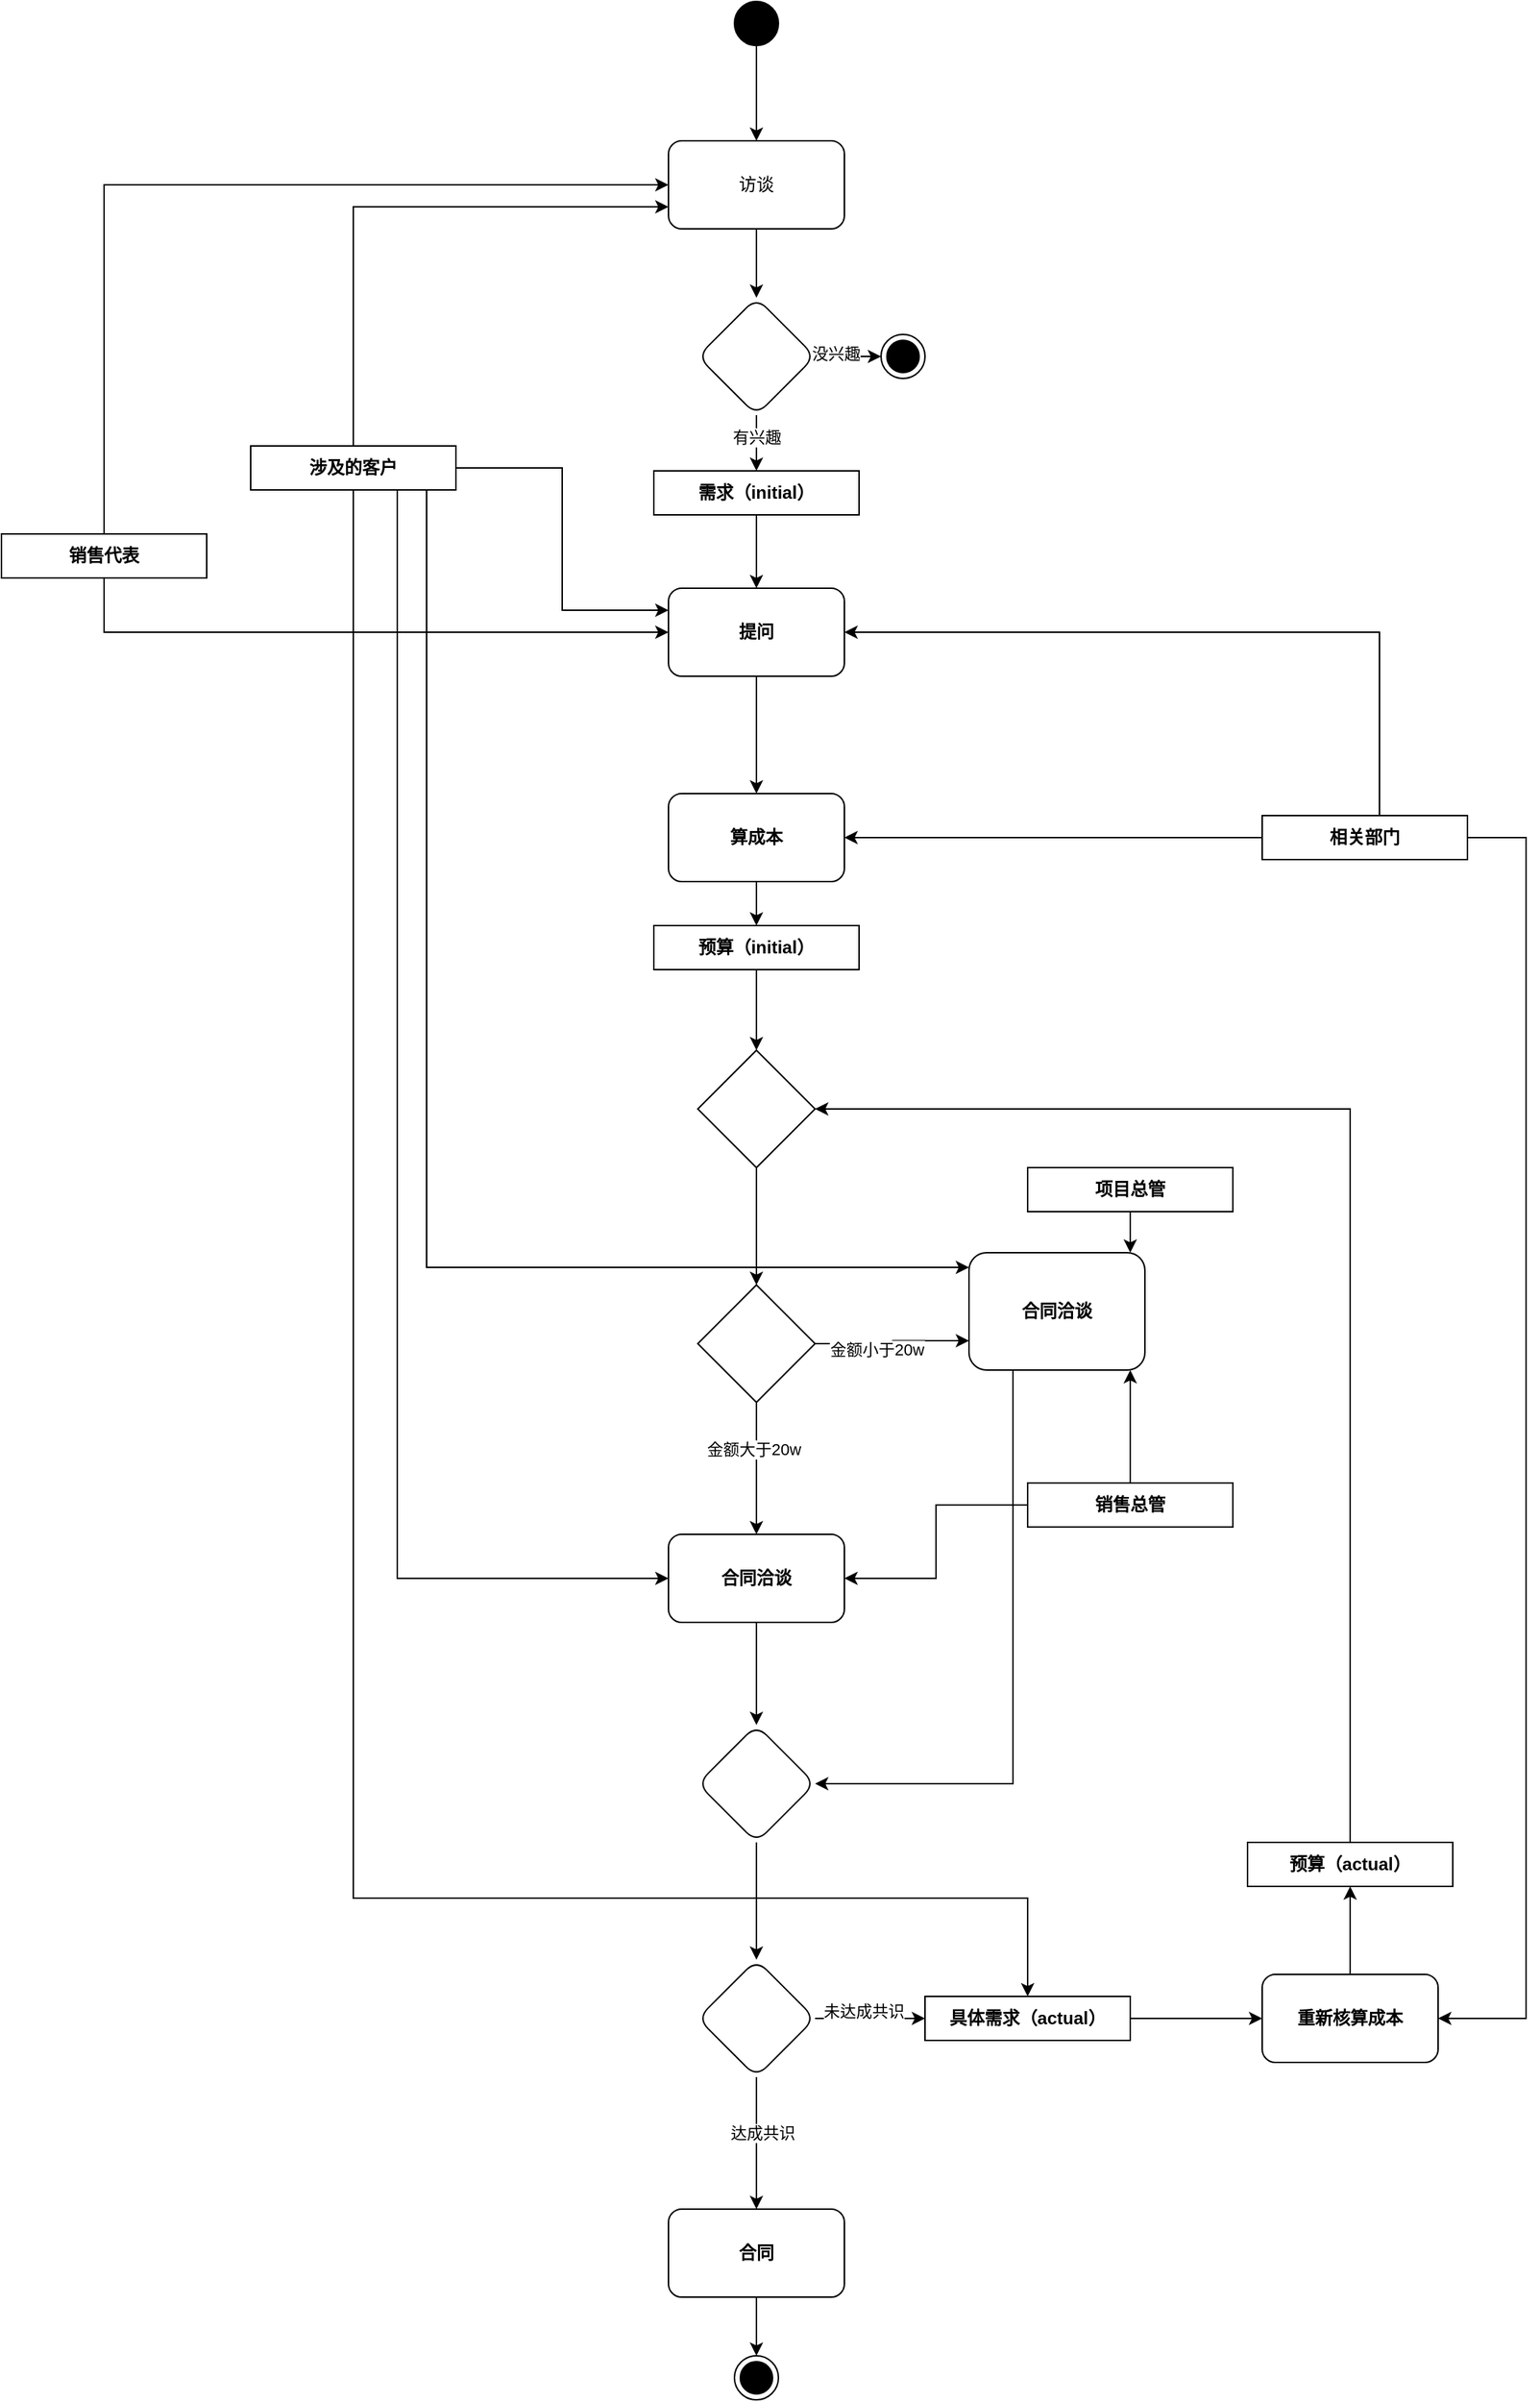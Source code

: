 <mxfile version="28.2.5">
  <diagram name="第 1 页" id="jydDzEKxTK3fhblVbgO5">
    <mxGraphModel dx="1297" dy="1869" grid="1" gridSize="10" guides="1" tooltips="1" connect="1" arrows="1" fold="1" page="1" pageScale="1" pageWidth="1200" pageHeight="1600" math="0" shadow="0">
      <root>
        <mxCell id="0" />
        <mxCell id="1" parent="0" />
        <mxCell id="uLZXbfQ6GJuZrOZhjSxK-10" value="" style="edgeStyle=orthogonalEdgeStyle;rounded=0;orthogonalLoop=1;jettySize=auto;html=1;fontSize=12;movable=1;resizable=1;rotatable=1;deletable=1;editable=1;locked=0;connectable=1;" parent="1" source="uLZXbfQ6GJuZrOZhjSxK-3" target="uLZXbfQ6GJuZrOZhjSxK-9" edge="1">
          <mxGeometry relative="1" as="geometry" />
        </mxCell>
        <mxCell id="uLZXbfQ6GJuZrOZhjSxK-3" value="" style="ellipse;fillColor=strokeColor;html=1;fontSize=12;movable=1;resizable=1;rotatable=1;deletable=1;editable=1;locked=0;connectable=1;direction=west;flipV=0;flipH=1;" parent="1" vertex="1">
          <mxGeometry x="580" y="287" width="30" height="30" as="geometry" />
        </mxCell>
        <mxCell id="uLZXbfQ6GJuZrOZhjSxK-12" value="" style="edgeStyle=orthogonalEdgeStyle;rounded=0;orthogonalLoop=1;jettySize=auto;html=1;fontSize=12;movable=1;resizable=1;rotatable=1;deletable=1;editable=1;locked=0;connectable=1;" parent="1" source="uLZXbfQ6GJuZrOZhjSxK-9" target="uLZXbfQ6GJuZrOZhjSxK-11" edge="1">
          <mxGeometry relative="1" as="geometry" />
        </mxCell>
        <mxCell id="uLZXbfQ6GJuZrOZhjSxK-9" value="访谈" style="rounded=1;whiteSpace=wrap;html=1;fillColor=default;fontSize=12;movable=1;resizable=1;rotatable=1;deletable=1;editable=1;locked=0;connectable=1;direction=west;flipV=0;flipH=1;" parent="1" vertex="1">
          <mxGeometry x="535" y="382" width="120" height="60" as="geometry" />
        </mxCell>
        <mxCell id="uLZXbfQ6GJuZrOZhjSxK-16" style="edgeStyle=orthogonalEdgeStyle;rounded=0;orthogonalLoop=1;jettySize=auto;html=1;exitX=0;exitY=0.5;exitDx=0;exitDy=0;entryX=0;entryY=0.5;entryDx=0;entryDy=0;" parent="1" source="uLZXbfQ6GJuZrOZhjSxK-11" target="uLZXbfQ6GJuZrOZhjSxK-17" edge="1">
          <mxGeometry relative="1" as="geometry">
            <mxPoint x="700" y="529" as="targetPoint" />
          </mxGeometry>
        </mxCell>
        <mxCell id="uLZXbfQ6GJuZrOZhjSxK-19" value="没兴趣" style="edgeLabel;html=1;align=center;verticalAlign=middle;resizable=0;points=[];" parent="uLZXbfQ6GJuZrOZhjSxK-16" vertex="1" connectable="0">
          <mxGeometry x="-0.371" y="2" relative="1" as="geometry">
            <mxPoint as="offset" />
          </mxGeometry>
        </mxCell>
        <mxCell id="uLZXbfQ6GJuZrOZhjSxK-30" value="" style="edgeStyle=orthogonalEdgeStyle;rounded=0;orthogonalLoop=1;jettySize=auto;html=1;" parent="1" source="uLZXbfQ6GJuZrOZhjSxK-11" target="uLZXbfQ6GJuZrOZhjSxK-29" edge="1">
          <mxGeometry relative="1" as="geometry" />
        </mxCell>
        <mxCell id="uLZXbfQ6GJuZrOZhjSxK-33" value="有兴趣" style="edgeLabel;html=1;align=center;verticalAlign=middle;resizable=0;points=[];" parent="uLZXbfQ6GJuZrOZhjSxK-30" vertex="1" connectable="0">
          <mxGeometry x="-0.286" relative="1" as="geometry">
            <mxPoint as="offset" />
          </mxGeometry>
        </mxCell>
        <mxCell id="uLZXbfQ6GJuZrOZhjSxK-11" value="" style="rhombus;whiteSpace=wrap;html=1;fillColor=default;rounded=1;fontSize=12;movable=1;resizable=1;rotatable=1;deletable=1;editable=1;locked=0;connectable=1;direction=west;flipV=0;flipH=1;" parent="1" vertex="1">
          <mxGeometry x="555" y="489" width="80" height="80" as="geometry" />
        </mxCell>
        <mxCell id="uLZXbfQ6GJuZrOZhjSxK-17" value="" style="ellipse;html=1;shape=endState;fillColor=strokeColor;" parent="1" vertex="1">
          <mxGeometry x="680" y="514" width="30" height="30" as="geometry" />
        </mxCell>
        <mxCell id="uLZXbfQ6GJuZrOZhjSxK-32" value="" style="edgeStyle=orthogonalEdgeStyle;rounded=0;orthogonalLoop=1;jettySize=auto;html=1;" parent="1" source="uLZXbfQ6GJuZrOZhjSxK-29" target="uLZXbfQ6GJuZrOZhjSxK-31" edge="1">
          <mxGeometry relative="1" as="geometry" />
        </mxCell>
        <mxCell id="uLZXbfQ6GJuZrOZhjSxK-29" value="需求（initial）" style="fontStyle=1;whiteSpace=wrap;html=1;" parent="1" vertex="1">
          <mxGeometry x="525" y="607" width="140" height="30" as="geometry" />
        </mxCell>
        <mxCell id="uLZXbfQ6GJuZrOZhjSxK-35" value="" style="edgeStyle=orthogonalEdgeStyle;rounded=0;orthogonalLoop=1;jettySize=auto;html=1;" parent="1" source="uLZXbfQ6GJuZrOZhjSxK-31" target="uLZXbfQ6GJuZrOZhjSxK-34" edge="1">
          <mxGeometry relative="1" as="geometry" />
        </mxCell>
        <mxCell id="uLZXbfQ6GJuZrOZhjSxK-31" value="提问" style="rounded=1;whiteSpace=wrap;html=1;fontStyle=1;" parent="1" vertex="1">
          <mxGeometry x="535" y="687" width="120" height="60" as="geometry" />
        </mxCell>
        <mxCell id="uLZXbfQ6GJuZrOZhjSxK-37" value="" style="edgeStyle=orthogonalEdgeStyle;rounded=0;orthogonalLoop=1;jettySize=auto;html=1;" parent="1" source="uLZXbfQ6GJuZrOZhjSxK-34" target="uLZXbfQ6GJuZrOZhjSxK-36" edge="1">
          <mxGeometry relative="1" as="geometry" />
        </mxCell>
        <mxCell id="uLZXbfQ6GJuZrOZhjSxK-34" value="算成本" style="rounded=1;whiteSpace=wrap;html=1;fontStyle=1;" parent="1" vertex="1">
          <mxGeometry x="535" y="827" width="120" height="60" as="geometry" />
        </mxCell>
        <mxCell id="uLZXbfQ6GJuZrOZhjSxK-39" value="" style="edgeStyle=orthogonalEdgeStyle;rounded=0;orthogonalLoop=1;jettySize=auto;html=1;" parent="1" source="uLZXbfQ6GJuZrOZhjSxK-36" target="uLZXbfQ6GJuZrOZhjSxK-38" edge="1">
          <mxGeometry relative="1" as="geometry" />
        </mxCell>
        <mxCell id="uLZXbfQ6GJuZrOZhjSxK-36" value="预算（initial）" style="fontStyle=1;whiteSpace=wrap;html=1;" parent="1" vertex="1">
          <mxGeometry x="525" y="917" width="140" height="30" as="geometry" />
        </mxCell>
        <mxCell id="uLZXbfQ6GJuZrOZhjSxK-41" value="" style="edgeStyle=orthogonalEdgeStyle;rounded=0;orthogonalLoop=1;jettySize=auto;html=1;" parent="1" source="uLZXbfQ6GJuZrOZhjSxK-38" target="uLZXbfQ6GJuZrOZhjSxK-40" edge="1">
          <mxGeometry relative="1" as="geometry" />
        </mxCell>
        <mxCell id="uLZXbfQ6GJuZrOZhjSxK-38" value="" style="rhombus;whiteSpace=wrap;html=1;fontStyle=1;" parent="1" vertex="1">
          <mxGeometry x="555" y="1002" width="80" height="80" as="geometry" />
        </mxCell>
        <mxCell id="uLZXbfQ6GJuZrOZhjSxK-43" value="" style="edgeStyle=orthogonalEdgeStyle;rounded=0;orthogonalLoop=1;jettySize=auto;html=1;" parent="1" source="uLZXbfQ6GJuZrOZhjSxK-40" target="uLZXbfQ6GJuZrOZhjSxK-42" edge="1">
          <mxGeometry relative="1" as="geometry" />
        </mxCell>
        <mxCell id="uLZXbfQ6GJuZrOZhjSxK-44" value="金额大于20w" style="edgeLabel;html=1;align=center;verticalAlign=middle;resizable=0;points=[];" parent="uLZXbfQ6GJuZrOZhjSxK-43" vertex="1" connectable="0">
          <mxGeometry x="-0.289" y="-2" relative="1" as="geometry">
            <mxPoint as="offset" />
          </mxGeometry>
        </mxCell>
        <mxCell id="SOsJHN9KbVqRuwe2kCM1-14" value="" style="edgeStyle=orthogonalEdgeStyle;rounded=0;orthogonalLoop=1;jettySize=auto;html=1;entryX=0;entryY=0.75;entryDx=0;entryDy=0;" edge="1" parent="1" source="uLZXbfQ6GJuZrOZhjSxK-40" target="SOsJHN9KbVqRuwe2kCM1-13">
          <mxGeometry relative="1" as="geometry">
            <Array as="points">
              <mxPoint x="688" y="1202" />
              <mxPoint x="688" y="1200" />
            </Array>
          </mxGeometry>
        </mxCell>
        <mxCell id="SOsJHN9KbVqRuwe2kCM1-15" value="金额小于20w" style="edgeLabel;html=1;align=center;verticalAlign=middle;resizable=0;points=[];" vertex="1" connectable="0" parent="SOsJHN9KbVqRuwe2kCM1-14">
          <mxGeometry x="-0.22" y="-4" relative="1" as="geometry">
            <mxPoint as="offset" />
          </mxGeometry>
        </mxCell>
        <mxCell id="uLZXbfQ6GJuZrOZhjSxK-40" value="" style="rhombus;whiteSpace=wrap;html=1;fontStyle=1;" parent="1" vertex="1">
          <mxGeometry x="555" y="1162" width="80" height="80" as="geometry" />
        </mxCell>
        <mxCell id="uLZXbfQ6GJuZrOZhjSxK-46" value="" style="edgeStyle=orthogonalEdgeStyle;rounded=0;orthogonalLoop=1;jettySize=auto;html=1;" parent="1" source="uLZXbfQ6GJuZrOZhjSxK-42" target="uLZXbfQ6GJuZrOZhjSxK-45" edge="1">
          <mxGeometry relative="1" as="geometry" />
        </mxCell>
        <mxCell id="uLZXbfQ6GJuZrOZhjSxK-42" value="合同洽谈" style="rounded=1;whiteSpace=wrap;html=1;fontStyle=1;" parent="1" vertex="1">
          <mxGeometry x="535" y="1332" width="120" height="60" as="geometry" />
        </mxCell>
        <mxCell id="uLZXbfQ6GJuZrOZhjSxK-48" value="" style="edgeStyle=orthogonalEdgeStyle;rounded=0;orthogonalLoop=1;jettySize=auto;html=1;" parent="1" source="uLZXbfQ6GJuZrOZhjSxK-45" target="uLZXbfQ6GJuZrOZhjSxK-47" edge="1">
          <mxGeometry relative="1" as="geometry" />
        </mxCell>
        <mxCell id="uLZXbfQ6GJuZrOZhjSxK-45" value="" style="rhombus;whiteSpace=wrap;html=1;rounded=1;fontStyle=1;" parent="1" vertex="1">
          <mxGeometry x="555" y="1462" width="80" height="80" as="geometry" />
        </mxCell>
        <mxCell id="uLZXbfQ6GJuZrOZhjSxK-50" value="" style="edgeStyle=orthogonalEdgeStyle;rounded=0;orthogonalLoop=1;jettySize=auto;html=1;" parent="1" source="uLZXbfQ6GJuZrOZhjSxK-47" target="uLZXbfQ6GJuZrOZhjSxK-49" edge="1">
          <mxGeometry relative="1" as="geometry" />
        </mxCell>
        <mxCell id="uLZXbfQ6GJuZrOZhjSxK-55" value="达成共识" style="edgeLabel;html=1;align=center;verticalAlign=middle;resizable=0;points=[];" parent="uLZXbfQ6GJuZrOZhjSxK-50" vertex="1" connectable="0">
          <mxGeometry x="-0.152" y="4" relative="1" as="geometry">
            <mxPoint as="offset" />
          </mxGeometry>
        </mxCell>
        <mxCell id="SOsJHN9KbVqRuwe2kCM1-2" value="" style="edgeStyle=orthogonalEdgeStyle;rounded=0;orthogonalLoop=1;jettySize=auto;html=1;" edge="1" parent="1" source="uLZXbfQ6GJuZrOZhjSxK-47" target="SOsJHN9KbVqRuwe2kCM1-1">
          <mxGeometry relative="1" as="geometry" />
        </mxCell>
        <mxCell id="SOsJHN9KbVqRuwe2kCM1-3" value="未达成共识" style="edgeLabel;html=1;align=center;verticalAlign=middle;resizable=0;points=[];" vertex="1" connectable="0" parent="SOsJHN9KbVqRuwe2kCM1-2">
          <mxGeometry x="-0.116" y="5" relative="1" as="geometry">
            <mxPoint as="offset" />
          </mxGeometry>
        </mxCell>
        <mxCell id="uLZXbfQ6GJuZrOZhjSxK-47" value="" style="rhombus;whiteSpace=wrap;html=1;rounded=1;fontStyle=1;" parent="1" vertex="1">
          <mxGeometry x="555" y="1622" width="80" height="80" as="geometry" />
        </mxCell>
        <mxCell id="uLZXbfQ6GJuZrOZhjSxK-54" value="" style="edgeStyle=orthogonalEdgeStyle;rounded=0;orthogonalLoop=1;jettySize=auto;html=1;" parent="1" source="uLZXbfQ6GJuZrOZhjSxK-49" target="SOsJHN9KbVqRuwe2kCM1-32" edge="1">
          <mxGeometry relative="1" as="geometry">
            <mxPoint x="595" y="1907" as="targetPoint" />
          </mxGeometry>
        </mxCell>
        <mxCell id="uLZXbfQ6GJuZrOZhjSxK-49" value="合同" style="rounded=1;whiteSpace=wrap;html=1;fontStyle=1;" parent="1" vertex="1">
          <mxGeometry x="535" y="1792" width="120" height="60" as="geometry" />
        </mxCell>
        <mxCell id="SOsJHN9KbVqRuwe2kCM1-5" value="" style="edgeStyle=orthogonalEdgeStyle;rounded=0;orthogonalLoop=1;jettySize=auto;html=1;" edge="1" parent="1" source="SOsJHN9KbVqRuwe2kCM1-1" target="SOsJHN9KbVqRuwe2kCM1-4">
          <mxGeometry relative="1" as="geometry" />
        </mxCell>
        <mxCell id="SOsJHN9KbVqRuwe2kCM1-1" value="具体需求（actual）" style="fontStyle=1;whiteSpace=wrap;html=1;" vertex="1" parent="1">
          <mxGeometry x="710" y="1647" width="140" height="30" as="geometry" />
        </mxCell>
        <mxCell id="SOsJHN9KbVqRuwe2kCM1-7" value="" style="edgeStyle=orthogonalEdgeStyle;rounded=0;orthogonalLoop=1;jettySize=auto;html=1;" edge="1" parent="1" source="SOsJHN9KbVqRuwe2kCM1-4" target="SOsJHN9KbVqRuwe2kCM1-6">
          <mxGeometry relative="1" as="geometry" />
        </mxCell>
        <mxCell id="SOsJHN9KbVqRuwe2kCM1-4" value="重新核算成本" style="rounded=1;whiteSpace=wrap;html=1;fontStyle=1;" vertex="1" parent="1">
          <mxGeometry x="940" y="1632" width="120" height="60" as="geometry" />
        </mxCell>
        <mxCell id="SOsJHN9KbVqRuwe2kCM1-8" style="edgeStyle=orthogonalEdgeStyle;rounded=0;orthogonalLoop=1;jettySize=auto;html=1;entryX=1;entryY=0.5;entryDx=0;entryDy=0;exitX=0.5;exitY=0;exitDx=0;exitDy=0;" edge="1" parent="1" source="SOsJHN9KbVqRuwe2kCM1-6" target="uLZXbfQ6GJuZrOZhjSxK-38">
          <mxGeometry relative="1" as="geometry" />
        </mxCell>
        <mxCell id="SOsJHN9KbVqRuwe2kCM1-6" value="预算（actual）" style="fontStyle=1;whiteSpace=wrap;html=1;" vertex="1" parent="1">
          <mxGeometry x="930" y="1542" width="140" height="30" as="geometry" />
        </mxCell>
        <mxCell id="SOsJHN9KbVqRuwe2kCM1-10" style="edgeStyle=orthogonalEdgeStyle;rounded=0;orthogonalLoop=1;jettySize=auto;html=1;entryX=1;entryY=0.5;entryDx=0;entryDy=0;" edge="1" parent="1" source="SOsJHN9KbVqRuwe2kCM1-9" target="SOsJHN9KbVqRuwe2kCM1-4">
          <mxGeometry relative="1" as="geometry">
            <Array as="points">
              <mxPoint x="1120" y="857" />
              <mxPoint x="1120" y="1662" />
            </Array>
          </mxGeometry>
        </mxCell>
        <mxCell id="SOsJHN9KbVqRuwe2kCM1-11" style="edgeStyle=orthogonalEdgeStyle;rounded=0;orthogonalLoop=1;jettySize=auto;html=1;" edge="1" parent="1" source="SOsJHN9KbVqRuwe2kCM1-9" target="uLZXbfQ6GJuZrOZhjSxK-34">
          <mxGeometry relative="1" as="geometry" />
        </mxCell>
        <mxCell id="SOsJHN9KbVqRuwe2kCM1-12" style="edgeStyle=orthogonalEdgeStyle;rounded=0;orthogonalLoop=1;jettySize=auto;html=1;entryX=1;entryY=0.5;entryDx=0;entryDy=0;" edge="1" parent="1" source="SOsJHN9KbVqRuwe2kCM1-9" target="uLZXbfQ6GJuZrOZhjSxK-31">
          <mxGeometry relative="1" as="geometry">
            <Array as="points">
              <mxPoint x="1020" y="717" />
            </Array>
          </mxGeometry>
        </mxCell>
        <mxCell id="SOsJHN9KbVqRuwe2kCM1-9" value="相关部门" style="fontStyle=1;whiteSpace=wrap;html=1;" vertex="1" parent="1">
          <mxGeometry x="940" y="842" width="140" height="30" as="geometry" />
        </mxCell>
        <mxCell id="SOsJHN9KbVqRuwe2kCM1-21" style="edgeStyle=orthogonalEdgeStyle;rounded=0;orthogonalLoop=1;jettySize=auto;html=1;entryX=1;entryY=0.5;entryDx=0;entryDy=0;" edge="1" parent="1" source="SOsJHN9KbVqRuwe2kCM1-13" target="uLZXbfQ6GJuZrOZhjSxK-45">
          <mxGeometry relative="1" as="geometry">
            <Array as="points">
              <mxPoint x="770" y="1502" />
            </Array>
          </mxGeometry>
        </mxCell>
        <mxCell id="SOsJHN9KbVqRuwe2kCM1-13" value="合同洽谈" style="rounded=1;whiteSpace=wrap;html=1;fontStyle=1;" vertex="1" parent="1">
          <mxGeometry x="740" y="1140" width="120" height="80" as="geometry" />
        </mxCell>
        <mxCell id="SOsJHN9KbVqRuwe2kCM1-17" value="" style="edgeStyle=orthogonalEdgeStyle;rounded=0;orthogonalLoop=1;jettySize=auto;html=1;" edge="1" parent="1" source="SOsJHN9KbVqRuwe2kCM1-16" target="SOsJHN9KbVqRuwe2kCM1-13">
          <mxGeometry relative="1" as="geometry">
            <Array as="points">
              <mxPoint x="850" y="1157" />
              <mxPoint x="850" y="1157" />
            </Array>
          </mxGeometry>
        </mxCell>
        <mxCell id="SOsJHN9KbVqRuwe2kCM1-16" value="项目总管" style="fontStyle=1;whiteSpace=wrap;html=1;" vertex="1" parent="1">
          <mxGeometry x="780" y="1082" width="140" height="30" as="geometry" />
        </mxCell>
        <mxCell id="SOsJHN9KbVqRuwe2kCM1-19" value="" style="edgeStyle=orthogonalEdgeStyle;rounded=0;orthogonalLoop=1;jettySize=auto;html=1;" edge="1" parent="1" source="SOsJHN9KbVqRuwe2kCM1-18" target="SOsJHN9KbVqRuwe2kCM1-13">
          <mxGeometry relative="1" as="geometry">
            <Array as="points">
              <mxPoint x="850" y="1257" />
              <mxPoint x="850" y="1257" />
            </Array>
          </mxGeometry>
        </mxCell>
        <mxCell id="SOsJHN9KbVqRuwe2kCM1-22" style="edgeStyle=orthogonalEdgeStyle;rounded=0;orthogonalLoop=1;jettySize=auto;html=1;entryX=1;entryY=0.5;entryDx=0;entryDy=0;" edge="1" parent="1" source="SOsJHN9KbVqRuwe2kCM1-18" target="uLZXbfQ6GJuZrOZhjSxK-42">
          <mxGeometry relative="1" as="geometry" />
        </mxCell>
        <mxCell id="SOsJHN9KbVqRuwe2kCM1-18" value="销售总管" style="fontStyle=1;whiteSpace=wrap;html=1;" vertex="1" parent="1">
          <mxGeometry x="780" y="1297" width="140" height="30" as="geometry" />
        </mxCell>
        <mxCell id="SOsJHN9KbVqRuwe2kCM1-24" style="edgeStyle=orthogonalEdgeStyle;rounded=0;orthogonalLoop=1;jettySize=auto;html=1;entryX=1;entryY=0.5;entryDx=0;entryDy=0;" edge="1" parent="1" source="SOsJHN9KbVqRuwe2kCM1-23" target="uLZXbfQ6GJuZrOZhjSxK-9">
          <mxGeometry relative="1" as="geometry">
            <Array as="points">
              <mxPoint x="150" y="412" />
            </Array>
          </mxGeometry>
        </mxCell>
        <mxCell id="SOsJHN9KbVqRuwe2kCM1-25" style="edgeStyle=orthogonalEdgeStyle;rounded=0;orthogonalLoop=1;jettySize=auto;html=1;entryX=0;entryY=0.5;entryDx=0;entryDy=0;" edge="1" parent="1" source="SOsJHN9KbVqRuwe2kCM1-23" target="uLZXbfQ6GJuZrOZhjSxK-31">
          <mxGeometry relative="1" as="geometry">
            <Array as="points">
              <mxPoint x="150" y="717" />
            </Array>
          </mxGeometry>
        </mxCell>
        <mxCell id="SOsJHN9KbVqRuwe2kCM1-23" value="销售代表" style="fontStyle=1;whiteSpace=wrap;html=1;" vertex="1" parent="1">
          <mxGeometry x="80" y="650" width="140" height="30" as="geometry" />
        </mxCell>
        <mxCell id="SOsJHN9KbVqRuwe2kCM1-27" style="edgeStyle=orthogonalEdgeStyle;rounded=0;orthogonalLoop=1;jettySize=auto;html=1;entryX=1;entryY=0.25;entryDx=0;entryDy=0;" edge="1" parent="1" source="SOsJHN9KbVqRuwe2kCM1-26" target="uLZXbfQ6GJuZrOZhjSxK-9">
          <mxGeometry relative="1" as="geometry">
            <Array as="points">
              <mxPoint x="320" y="427" />
            </Array>
          </mxGeometry>
        </mxCell>
        <mxCell id="SOsJHN9KbVqRuwe2kCM1-28" style="edgeStyle=orthogonalEdgeStyle;rounded=0;orthogonalLoop=1;jettySize=auto;html=1;entryX=0;entryY=0.25;entryDx=0;entryDy=0;" edge="1" parent="1" source="SOsJHN9KbVqRuwe2kCM1-26" target="uLZXbfQ6GJuZrOZhjSxK-31">
          <mxGeometry relative="1" as="geometry" />
        </mxCell>
        <mxCell id="SOsJHN9KbVqRuwe2kCM1-29" style="edgeStyle=orthogonalEdgeStyle;rounded=0;orthogonalLoop=1;jettySize=auto;html=1;" edge="1" parent="1" source="SOsJHN9KbVqRuwe2kCM1-26">
          <mxGeometry relative="1" as="geometry">
            <mxPoint x="740" y="1150" as="targetPoint" />
            <Array as="points">
              <mxPoint x="370" y="1150" />
              <mxPoint x="740" y="1150" />
            </Array>
          </mxGeometry>
        </mxCell>
        <mxCell id="SOsJHN9KbVqRuwe2kCM1-30" style="edgeStyle=orthogonalEdgeStyle;rounded=0;orthogonalLoop=1;jettySize=auto;html=1;entryX=0;entryY=0.5;entryDx=0;entryDy=0;" edge="1" parent="1" source="SOsJHN9KbVqRuwe2kCM1-26" target="uLZXbfQ6GJuZrOZhjSxK-42">
          <mxGeometry relative="1" as="geometry">
            <Array as="points">
              <mxPoint x="350" y="1362" />
            </Array>
          </mxGeometry>
        </mxCell>
        <mxCell id="SOsJHN9KbVqRuwe2kCM1-31" style="edgeStyle=orthogonalEdgeStyle;rounded=0;orthogonalLoop=1;jettySize=auto;html=1;entryX=0.5;entryY=0;entryDx=0;entryDy=0;" edge="1" parent="1" source="SOsJHN9KbVqRuwe2kCM1-26" target="SOsJHN9KbVqRuwe2kCM1-1">
          <mxGeometry relative="1" as="geometry">
            <Array as="points">
              <mxPoint x="320" y="1580" />
              <mxPoint x="780" y="1580" />
            </Array>
          </mxGeometry>
        </mxCell>
        <mxCell id="SOsJHN9KbVqRuwe2kCM1-26" value="涉及的客户" style="fontStyle=1;whiteSpace=wrap;html=1;" vertex="1" parent="1">
          <mxGeometry x="250" y="590" width="140" height="30" as="geometry" />
        </mxCell>
        <mxCell id="SOsJHN9KbVqRuwe2kCM1-32" value="" style="ellipse;html=1;shape=endState;fillColor=strokeColor;" vertex="1" parent="1">
          <mxGeometry x="580" y="1892" width="30" height="30" as="geometry" />
        </mxCell>
      </root>
    </mxGraphModel>
  </diagram>
</mxfile>
